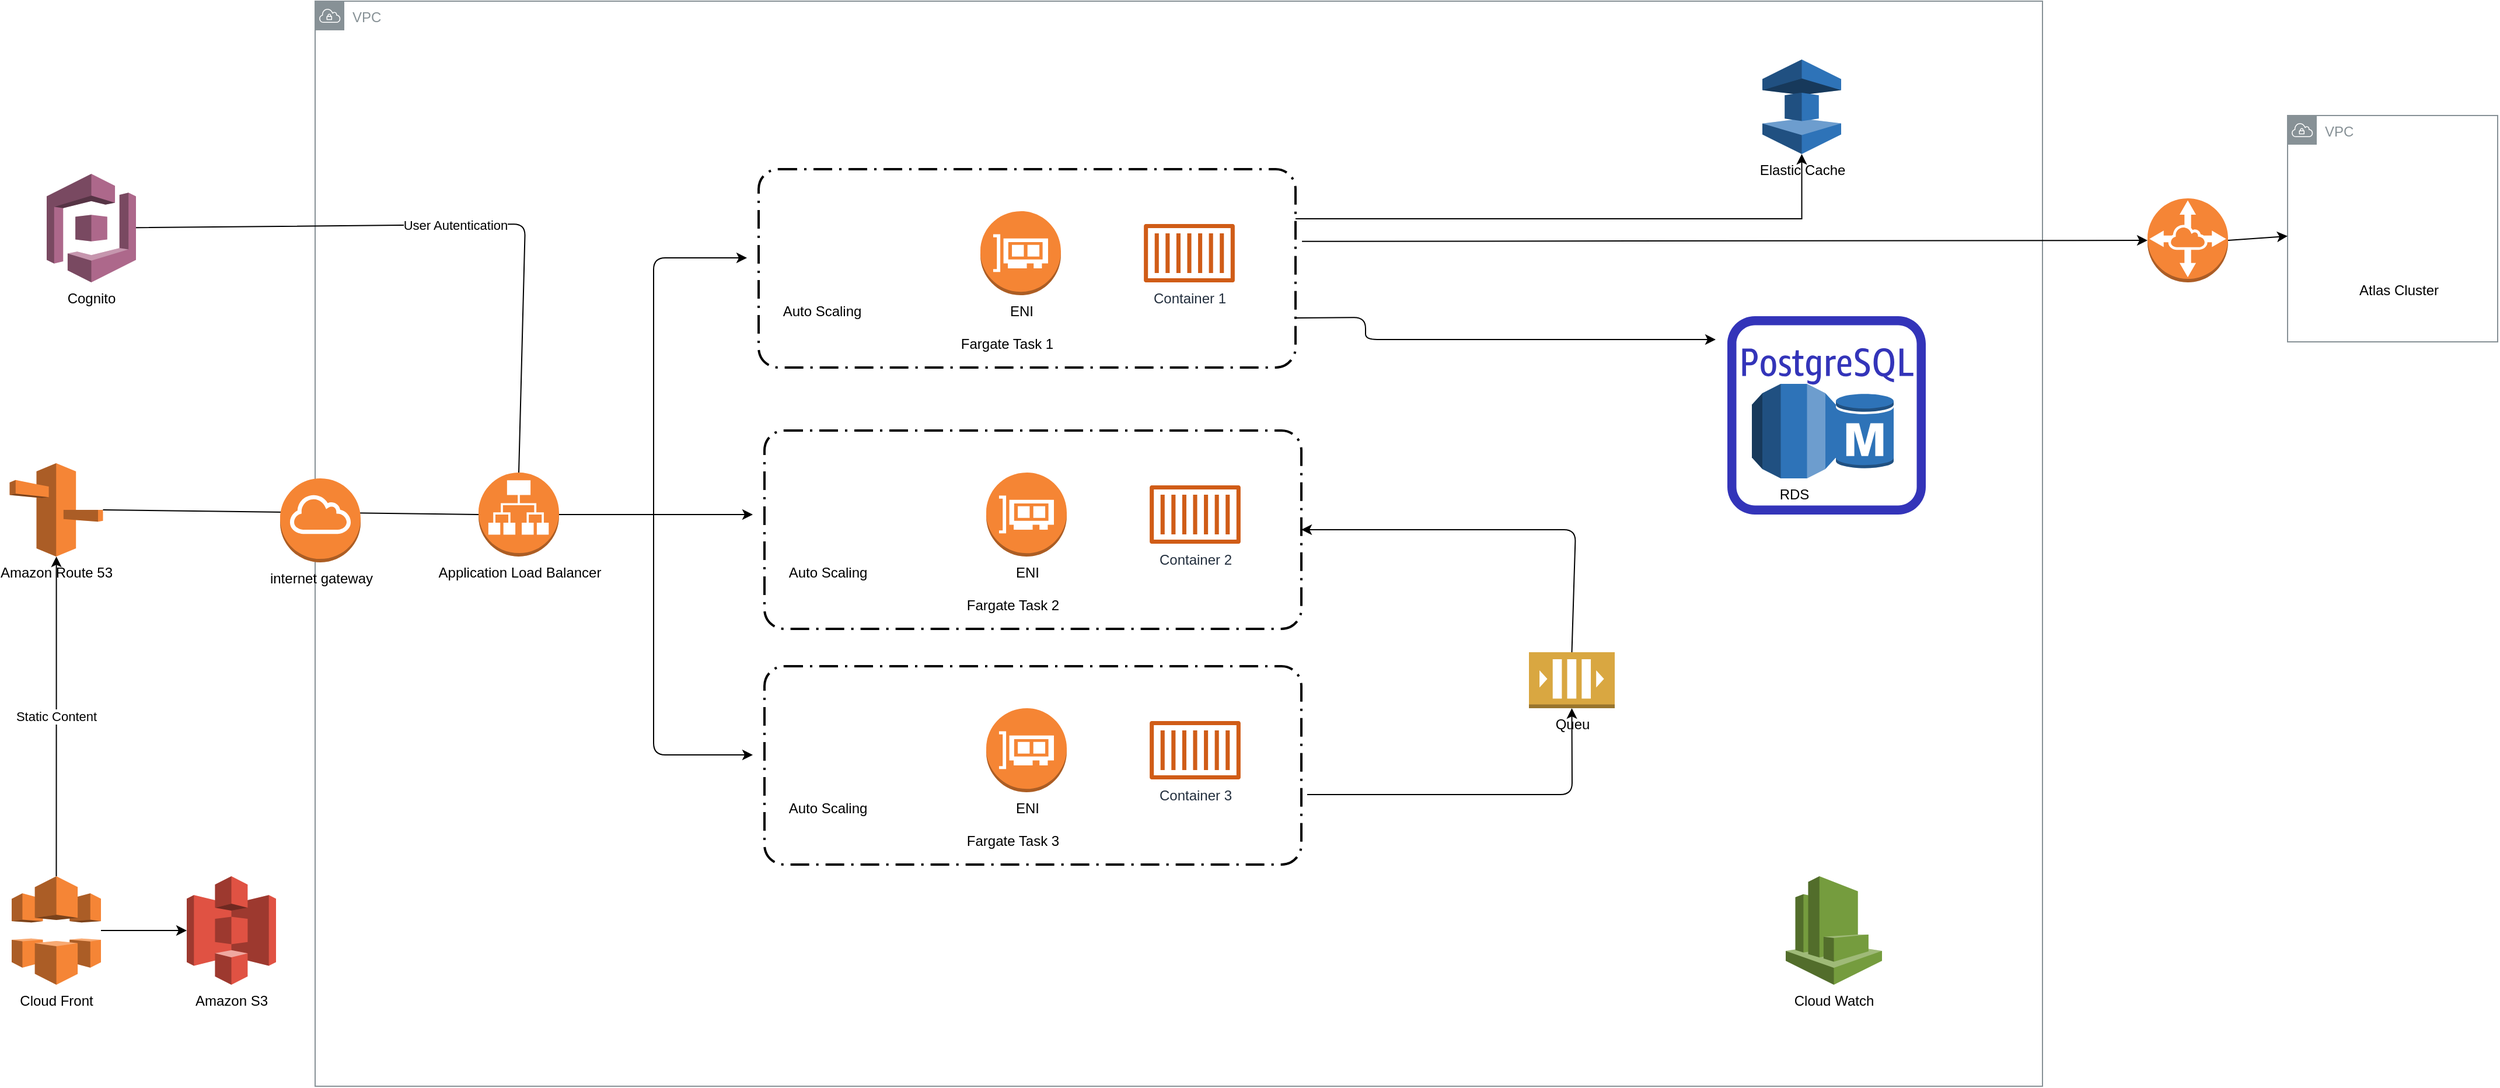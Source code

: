 <mxfile version="13.5.8" type="github">
  <diagram id="Ht1M8jgEwFfnCIfOTk4-" name="Page-1">
    <mxGraphModel dx="4680" dy="1107" grid="1" gridSize="10" guides="1" tooltips="1" connect="1" arrows="1" fold="1" page="1" pageScale="1" pageWidth="4681" pageHeight="3300" math="0" shadow="0">
      <root>
        <mxCell id="0" />
        <mxCell id="1" parent="0" />
        <mxCell id="sLU9cCrLwp9eYd17XX32-28" value="VPC" style="outlineConnect=0;gradientColor=none;html=1;whiteSpace=wrap;fontSize=12;fontStyle=0;shape=mxgraph.aws4.group;grIcon=mxgraph.aws4.group_vpc;strokeColor=#879196;fillColor=none;verticalAlign=top;align=left;spacingLeft=30;fontColor=#879196;dashed=0;" vertex="1" parent="1">
          <mxGeometry x="2800" y="188" width="180" height="194" as="geometry" />
        </mxCell>
        <mxCell id="sLU9cCrLwp9eYd17XX32-30" value="VPC" style="outlineConnect=0;gradientColor=none;html=1;whiteSpace=wrap;fontSize=12;fontStyle=0;shape=mxgraph.aws4.group;grIcon=mxgraph.aws4.group_vpc;strokeColor=#879196;fillColor=none;verticalAlign=top;align=left;spacingLeft=30;fontColor=#879196;dashed=0;" vertex="1" parent="1">
          <mxGeometry x="1110" y="90" width="1480" height="930" as="geometry" />
        </mxCell>
        <mxCell id="sLU9cCrLwp9eYd17XX32-74" style="edgeStyle=orthogonalEdgeStyle;rounded=0;orthogonalLoop=1;jettySize=auto;html=1;exitX=1;exitY=0.25;exitDx=0;exitDy=0;" edge="1" parent="1" source="sLU9cCrLwp9eYd17XX32-43" target="sLU9cCrLwp9eYd17XX32-22">
          <mxGeometry relative="1" as="geometry" />
        </mxCell>
        <mxCell id="sLU9cCrLwp9eYd17XX32-43" value="Farg" style="rounded=1;arcSize=10;dashed=1;fillColor=none;gradientColor=none;dashPattern=8 3 1 3;strokeWidth=2;" vertex="1" parent="1">
          <mxGeometry x="1490" y="234" width="460" height="170" as="geometry" />
        </mxCell>
        <mxCell id="sLU9cCrLwp9eYd17XX32-2" value="Amazon Route 53" style="outlineConnect=0;dashed=0;verticalLabelPosition=bottom;verticalAlign=top;align=center;html=1;shape=mxgraph.aws3.route_53;fillColor=#F58536;gradientColor=none;" vertex="1" parent="1">
          <mxGeometry x="848.25" y="486" width="80" height="80" as="geometry" />
        </mxCell>
        <mxCell id="sLU9cCrLwp9eYd17XX32-13" value="Static Content" style="edgeStyle=orthogonalEdgeStyle;rounded=0;orthogonalLoop=1;jettySize=auto;html=1;exitX=0.5;exitY=0;exitDx=0;exitDy=0;exitPerimeter=0;" edge="1" parent="1" source="sLU9cCrLwp9eYd17XX32-3" target="sLU9cCrLwp9eYd17XX32-2">
          <mxGeometry relative="1" as="geometry">
            <mxPoint x="168" y="430" as="targetPoint" />
            <Array as="points">
              <mxPoint x="888" y="690" />
              <mxPoint x="888" y="690" />
            </Array>
          </mxGeometry>
        </mxCell>
        <mxCell id="sLU9cCrLwp9eYd17XX32-3" value="Cloud Front" style="outlineConnect=0;dashed=0;verticalLabelPosition=bottom;verticalAlign=top;align=center;html=1;shape=mxgraph.aws3.cloudfront;fillColor=#F58536;gradientColor=none;" vertex="1" parent="1">
          <mxGeometry x="850" y="840" width="76.5" height="93" as="geometry" />
        </mxCell>
        <mxCell id="sLU9cCrLwp9eYd17XX32-4" value="&lt;div&gt;Amazon S3&lt;/div&gt;&lt;div&gt;&lt;br&gt;&lt;/div&gt;" style="outlineConnect=0;dashed=0;verticalLabelPosition=bottom;verticalAlign=top;align=center;html=1;shape=mxgraph.aws3.s3;fillColor=#E05243;gradientColor=none;" vertex="1" parent="1">
          <mxGeometry x="1000" y="840" width="76.5" height="93" as="geometry" />
        </mxCell>
        <mxCell id="sLU9cCrLwp9eYd17XX32-5" value="" style="endArrow=classic;html=1;exitX=1;exitY=0.5;exitDx=0;exitDy=0;exitPerimeter=0;entryX=0;entryY=0.5;entryDx=0;entryDy=0;entryPerimeter=0;" edge="1" parent="1" source="sLU9cCrLwp9eYd17XX32-3" target="sLU9cCrLwp9eYd17XX32-4">
          <mxGeometry width="50" height="50" relative="1" as="geometry">
            <mxPoint x="1508" y="614" as="sourcePoint" />
            <mxPoint x="1558" y="564" as="targetPoint" />
            <Array as="points" />
          </mxGeometry>
        </mxCell>
        <mxCell id="sLU9cCrLwp9eYd17XX32-11" value="" style="endArrow=none;html=1;entryX=0;entryY=0.5;entryDx=0;entryDy=0;exitX=1;exitY=0.5;exitDx=0;exitDy=0;exitPerimeter=0;entryPerimeter=0;" edge="1" parent="1" source="sLU9cCrLwp9eYd17XX32-2" target="sLU9cCrLwp9eYd17XX32-61">
          <mxGeometry width="50" height="50" relative="1" as="geometry">
            <mxPoint x="188" y="374" as="sourcePoint" />
            <mxPoint x="328" y="364.0" as="targetPoint" />
          </mxGeometry>
        </mxCell>
        <mxCell id="sLU9cCrLwp9eYd17XX32-15" value="&lt;div&gt;Cognito&lt;/div&gt;&lt;div&gt;&lt;br&gt;&lt;/div&gt;" style="outlineConnect=0;dashed=0;verticalLabelPosition=bottom;verticalAlign=top;align=center;html=1;shape=mxgraph.aws3.cognito;fillColor=#AD688B;gradientColor=none;" vertex="1" parent="1">
          <mxGeometry x="880" y="238" width="76.5" height="93" as="geometry" />
        </mxCell>
        <mxCell id="sLU9cCrLwp9eYd17XX32-16" value="User Autentication" style="endArrow=none;html=1;exitX=0.5;exitY=0;exitDx=0;exitDy=0;exitPerimeter=0;" edge="1" parent="1" source="sLU9cCrLwp9eYd17XX32-61" target="sLU9cCrLwp9eYd17XX32-15">
          <mxGeometry width="50" height="50" relative="1" as="geometry">
            <mxPoint x="390" y="300" as="sourcePoint" />
            <mxPoint x="440" y="250" as="targetPoint" />
            <Array as="points">
              <mxPoint x="1290" y="281" />
            </Array>
          </mxGeometry>
        </mxCell>
        <mxCell id="sLU9cCrLwp9eYd17XX32-17" value="RDS" style="outlineConnect=0;dashed=0;verticalLabelPosition=bottom;verticalAlign=top;align=center;html=1;shape=mxgraph.aws3.rds;fillColor=#2E73B8;gradientColor=none;" vertex="1" parent="1">
          <mxGeometry x="2341" y="418" width="72" height="81" as="geometry" />
        </mxCell>
        <mxCell id="sLU9cCrLwp9eYd17XX32-18" value="" style="outlineConnect=0;dashed=0;verticalLabelPosition=bottom;verticalAlign=top;align=center;html=1;shape=mxgraph.aws3.rds_db_instance;fillColor=#2E73B8;gradientColor=none;" vertex="1" parent="1">
          <mxGeometry x="2413" y="425.5" width="49.5" height="66" as="geometry" />
        </mxCell>
        <mxCell id="sLU9cCrLwp9eYd17XX32-20" value="" style="outlineConnect=0;fontColor=#232F3E;gradientColor=none;fillColor=#3334B9;strokeColor=none;dashed=0;verticalLabelPosition=bottom;verticalAlign=top;align=center;html=1;fontSize=12;fontStyle=0;aspect=fixed;pointerEvents=1;shape=mxgraph.aws4.rds_postgresql_instance_alt;" vertex="1" parent="1">
          <mxGeometry x="2320" y="360" width="170" height="170" as="geometry" />
        </mxCell>
        <mxCell id="sLU9cCrLwp9eYd17XX32-21" value="&lt;div&gt;Atlas Cluster&lt;/div&gt;" style="shape=image;html=1;verticalAlign=top;verticalLabelPosition=bottom;labelBackgroundColor=#ffffff;imageAspect=0;aspect=fixed;image=https://cdn4.iconfinder.com/data/icons/logos-3/512/mongodb-2-128.png" vertex="1" parent="1">
          <mxGeometry x="2850" y="234" width="90" height="90" as="geometry" />
        </mxCell>
        <mxCell id="sLU9cCrLwp9eYd17XX32-22" value="Elastic Cache" style="outlineConnect=0;dashed=0;verticalLabelPosition=bottom;verticalAlign=top;align=center;html=1;shape=mxgraph.aws3.elasticache;fillColor=#2E73B8;gradientColor=none;" vertex="1" parent="1">
          <mxGeometry x="2350" y="140" width="67.5" height="81" as="geometry" />
        </mxCell>
        <mxCell id="sLU9cCrLwp9eYd17XX32-33" value="" style="outlineConnect=0;dashed=0;verticalLabelPosition=bottom;verticalAlign=top;align=center;html=1;shape=mxgraph.aws3.vpc_peering;fillColor=#F58536;gradientColor=none;" vertex="1" parent="1">
          <mxGeometry x="2680" y="259" width="69" height="72" as="geometry" />
        </mxCell>
        <mxCell id="sLU9cCrLwp9eYd17XX32-39" value="ENI" style="outlineConnect=0;dashed=0;verticalLabelPosition=bottom;verticalAlign=top;align=center;html=1;shape=mxgraph.aws3.elastic_network_interface;fillColor=#F58534;gradientColor=none;" vertex="1" parent="1">
          <mxGeometry x="1680" y="270" width="69" height="72" as="geometry" />
        </mxCell>
        <mxCell id="sLU9cCrLwp9eYd17XX32-40" value="Container 1" style="outlineConnect=0;fontColor=#232F3E;gradientColor=none;fillColor=#D05C17;strokeColor=none;dashed=0;verticalLabelPosition=bottom;verticalAlign=top;align=center;html=1;fontSize=12;fontStyle=0;aspect=fixed;pointerEvents=1;shape=mxgraph.aws4.container_1;" vertex="1" parent="1">
          <mxGeometry x="1820" y="281" width="78" height="50" as="geometry" />
        </mxCell>
        <mxCell id="sLU9cCrLwp9eYd17XX32-42" value="Auto Scaling" style="shape=image;html=1;verticalAlign=top;verticalLabelPosition=bottom;labelBackgroundColor=#ffffff;imageAspect=0;aspect=fixed;image=https://cdn2.iconfinder.com/data/icons/amazon-aws-stencils/100/Compute__Networking_copy_Auto_Scaling-128.png" vertex="1" parent="1">
          <mxGeometry x="1480" y="214" width="128" height="128" as="geometry" />
        </mxCell>
        <mxCell id="sLU9cCrLwp9eYd17XX32-44" value="Queu" style="outlineConnect=0;dashed=0;verticalLabelPosition=bottom;verticalAlign=top;align=center;html=1;shape=mxgraph.aws3.queue;fillColor=#D9A741;gradientColor=none;" vertex="1" parent="1">
          <mxGeometry x="2150" y="648" width="73.5" height="48" as="geometry" />
        </mxCell>
        <mxCell id="sLU9cCrLwp9eYd17XX32-46" value="Fargate Task 1" style="text;html=1;strokeColor=none;fillColor=none;align=center;verticalAlign=middle;whiteSpace=wrap;rounded=0;" vertex="1" parent="1">
          <mxGeometry x="1608" y="374" width="190" height="20" as="geometry" />
        </mxCell>
        <mxCell id="sLU9cCrLwp9eYd17XX32-47" value="Farg" style="rounded=1;arcSize=10;dashed=1;fillColor=none;gradientColor=none;dashPattern=8 3 1 3;strokeWidth=2;" vertex="1" parent="1">
          <mxGeometry x="1495" y="458" width="460" height="170" as="geometry" />
        </mxCell>
        <mxCell id="sLU9cCrLwp9eYd17XX32-48" value="ENI" style="outlineConnect=0;dashed=0;verticalLabelPosition=bottom;verticalAlign=top;align=center;html=1;shape=mxgraph.aws3.elastic_network_interface;fillColor=#F58534;gradientColor=none;" vertex="1" parent="1">
          <mxGeometry x="1685" y="494" width="69" height="72" as="geometry" />
        </mxCell>
        <mxCell id="sLU9cCrLwp9eYd17XX32-49" value="Container 2" style="outlineConnect=0;fontColor=#232F3E;gradientColor=none;fillColor=#D05C17;strokeColor=none;dashed=0;verticalLabelPosition=bottom;verticalAlign=top;align=center;html=1;fontSize=12;fontStyle=0;aspect=fixed;pointerEvents=1;shape=mxgraph.aws4.container_1;" vertex="1" parent="1">
          <mxGeometry x="1825" y="505" width="78" height="50" as="geometry" />
        </mxCell>
        <mxCell id="sLU9cCrLwp9eYd17XX32-50" value="Auto Scaling" style="shape=image;html=1;verticalAlign=top;verticalLabelPosition=bottom;labelBackgroundColor=#ffffff;imageAspect=0;aspect=fixed;image=https://cdn2.iconfinder.com/data/icons/amazon-aws-stencils/100/Compute__Networking_copy_Auto_Scaling-128.png" vertex="1" parent="1">
          <mxGeometry x="1485" y="438" width="128" height="128" as="geometry" />
        </mxCell>
        <mxCell id="sLU9cCrLwp9eYd17XX32-51" value="Fargate Task 2" style="text;html=1;strokeColor=none;fillColor=none;align=center;verticalAlign=middle;whiteSpace=wrap;rounded=0;" vertex="1" parent="1">
          <mxGeometry x="1613" y="598" width="190" height="20" as="geometry" />
        </mxCell>
        <mxCell id="sLU9cCrLwp9eYd17XX32-52" value="Farg" style="rounded=1;arcSize=10;dashed=1;fillColor=none;gradientColor=none;dashPattern=8 3 1 3;strokeWidth=2;" vertex="1" parent="1">
          <mxGeometry x="1495" y="660" width="460" height="170" as="geometry" />
        </mxCell>
        <mxCell id="sLU9cCrLwp9eYd17XX32-53" value="ENI" style="outlineConnect=0;dashed=0;verticalLabelPosition=bottom;verticalAlign=top;align=center;html=1;shape=mxgraph.aws3.elastic_network_interface;fillColor=#F58534;gradientColor=none;" vertex="1" parent="1">
          <mxGeometry x="1685" y="696" width="69" height="72" as="geometry" />
        </mxCell>
        <mxCell id="sLU9cCrLwp9eYd17XX32-54" value="Container 3" style="outlineConnect=0;fontColor=#232F3E;gradientColor=none;fillColor=#D05C17;strokeColor=none;dashed=0;verticalLabelPosition=bottom;verticalAlign=top;align=center;html=1;fontSize=12;fontStyle=0;aspect=fixed;pointerEvents=1;shape=mxgraph.aws4.container_1;" vertex="1" parent="1">
          <mxGeometry x="1825" y="707" width="78" height="50" as="geometry" />
        </mxCell>
        <mxCell id="sLU9cCrLwp9eYd17XX32-55" value="Auto Scaling" style="shape=image;html=1;verticalAlign=top;verticalLabelPosition=bottom;labelBackgroundColor=#ffffff;imageAspect=0;aspect=fixed;image=https://cdn2.iconfinder.com/data/icons/amazon-aws-stencils/100/Compute__Networking_copy_Auto_Scaling-128.png" vertex="1" parent="1">
          <mxGeometry x="1485" y="640" width="128" height="128" as="geometry" />
        </mxCell>
        <mxCell id="sLU9cCrLwp9eYd17XX32-56" value="Fargate Task 3" style="text;html=1;strokeColor=none;fillColor=none;align=center;verticalAlign=middle;whiteSpace=wrap;rounded=0;" vertex="1" parent="1">
          <mxGeometry x="1613" y="800" width="190" height="20" as="geometry" />
        </mxCell>
        <mxCell id="sLU9cCrLwp9eYd17XX32-64" style="edgeStyle=orthogonalEdgeStyle;rounded=0;orthogonalLoop=1;jettySize=auto;html=1;exitX=1;exitY=0.5;exitDx=0;exitDy=0;exitPerimeter=0;" edge="1" parent="1" source="sLU9cCrLwp9eYd17XX32-61" target="sLU9cCrLwp9eYd17XX32-50">
          <mxGeometry relative="1" as="geometry">
            <Array as="points">
              <mxPoint x="1390" y="530" />
              <mxPoint x="1390" y="530" />
            </Array>
          </mxGeometry>
        </mxCell>
        <mxCell id="sLU9cCrLwp9eYd17XX32-61" value="Application Load Balancer" style="outlineConnect=0;dashed=0;verticalLabelPosition=bottom;verticalAlign=top;align=center;html=1;shape=mxgraph.aws3.application_load_balancer;fillColor=#F58534;gradientColor=none;" vertex="1" parent="1">
          <mxGeometry x="1250" y="494" width="69" height="72" as="geometry" />
        </mxCell>
        <mxCell id="sLU9cCrLwp9eYd17XX32-62" value="internet gateway" style="outlineConnect=0;dashed=0;verticalLabelPosition=bottom;verticalAlign=top;align=center;html=1;shape=mxgraph.aws3.internet_gateway;fillColor=#F58534;gradientColor=none;" vertex="1" parent="1">
          <mxGeometry x="1080" y="499" width="69" height="72" as="geometry" />
        </mxCell>
        <mxCell id="sLU9cCrLwp9eYd17XX32-65" value="" style="endArrow=classic;html=1;entryX=0;entryY=0.75;entryDx=0;entryDy=0;" edge="1" parent="1" target="sLU9cCrLwp9eYd17XX32-42">
          <mxGeometry width="50" height="50" relative="1" as="geometry">
            <mxPoint x="1400" y="530" as="sourcePoint" />
            <mxPoint x="1420" y="500" as="targetPoint" />
            <Array as="points">
              <mxPoint x="1400" y="450" />
              <mxPoint x="1400" y="310" />
            </Array>
          </mxGeometry>
        </mxCell>
        <mxCell id="sLU9cCrLwp9eYd17XX32-66" value="" style="endArrow=classic;html=1;entryX=0;entryY=0.75;entryDx=0;entryDy=0;" edge="1" parent="1" target="sLU9cCrLwp9eYd17XX32-55">
          <mxGeometry width="50" height="50" relative="1" as="geometry">
            <mxPoint x="1400" y="530" as="sourcePoint" />
            <mxPoint x="1400" y="690" as="targetPoint" />
            <Array as="points">
              <mxPoint x="1400" y="736" />
            </Array>
          </mxGeometry>
        </mxCell>
        <mxCell id="sLU9cCrLwp9eYd17XX32-67" value="" style="endArrow=classic;html=1;entryX=0.5;entryY=1;entryDx=0;entryDy=0;entryPerimeter=0;" edge="1" parent="1" target="sLU9cCrLwp9eYd17XX32-44">
          <mxGeometry width="50" height="50" relative="1" as="geometry">
            <mxPoint x="1960" y="770" as="sourcePoint" />
            <mxPoint x="2010" y="720" as="targetPoint" />
            <Array as="points">
              <mxPoint x="2187" y="770" />
            </Array>
          </mxGeometry>
        </mxCell>
        <mxCell id="sLU9cCrLwp9eYd17XX32-68" value="" style="endArrow=classic;html=1;entryX=1;entryY=0.5;entryDx=0;entryDy=0;exitX=0.5;exitY=0;exitDx=0;exitDy=0;exitPerimeter=0;" edge="1" parent="1" source="sLU9cCrLwp9eYd17XX32-44" target="sLU9cCrLwp9eYd17XX32-47">
          <mxGeometry width="50" height="50" relative="1" as="geometry">
            <mxPoint x="2160" y="650" as="sourcePoint" />
            <mxPoint x="2210" y="600" as="targetPoint" />
            <Array as="points">
              <mxPoint x="2190" y="543" />
            </Array>
          </mxGeometry>
        </mxCell>
        <mxCell id="sLU9cCrLwp9eYd17XX32-69" value="" style="endArrow=classic;html=1;entryX=0;entryY=0.5;entryDx=0;entryDy=0;entryPerimeter=0;exitX=1.012;exitY=0.364;exitDx=0;exitDy=0;exitPerimeter=0;" edge="1" parent="1" source="sLU9cCrLwp9eYd17XX32-43" target="sLU9cCrLwp9eYd17XX32-33">
          <mxGeometry width="50" height="50" relative="1" as="geometry">
            <mxPoint x="2590" y="210" as="sourcePoint" />
            <mxPoint x="2640" y="160" as="targetPoint" />
          </mxGeometry>
        </mxCell>
        <mxCell id="sLU9cCrLwp9eYd17XX32-70" value="" style="endArrow=classic;html=1;exitX=1;exitY=0.5;exitDx=0;exitDy=0;exitPerimeter=0;" edge="1" parent="1" source="sLU9cCrLwp9eYd17XX32-33" target="sLU9cCrLwp9eYd17XX32-28">
          <mxGeometry width="50" height="50" relative="1" as="geometry">
            <mxPoint x="2729.289" y="335" as="sourcePoint" />
            <mxPoint x="2690" y="400" as="targetPoint" />
          </mxGeometry>
        </mxCell>
        <mxCell id="sLU9cCrLwp9eYd17XX32-72" value="" style="endArrow=classic;html=1;exitX=1;exitY=0.75;exitDx=0;exitDy=0;" edge="1" parent="1" source="sLU9cCrLwp9eYd17XX32-43">
          <mxGeometry width="50" height="50" relative="1" as="geometry">
            <mxPoint x="1950" y="330" as="sourcePoint" />
            <mxPoint x="2310" y="380" as="targetPoint" />
            <Array as="points">
              <mxPoint x="2010" y="361" />
              <mxPoint x="2010" y="380" />
            </Array>
          </mxGeometry>
        </mxCell>
        <mxCell id="sLU9cCrLwp9eYd17XX32-75" value="Cloud Watch" style="outlineConnect=0;dashed=0;verticalLabelPosition=bottom;verticalAlign=top;align=center;html=1;shape=mxgraph.aws3.cloudwatch;fillColor=#759C3E;gradientColor=none;" vertex="1" parent="1">
          <mxGeometry x="2370" y="840" width="82.5" height="93" as="geometry" />
        </mxCell>
      </root>
    </mxGraphModel>
  </diagram>
</mxfile>

